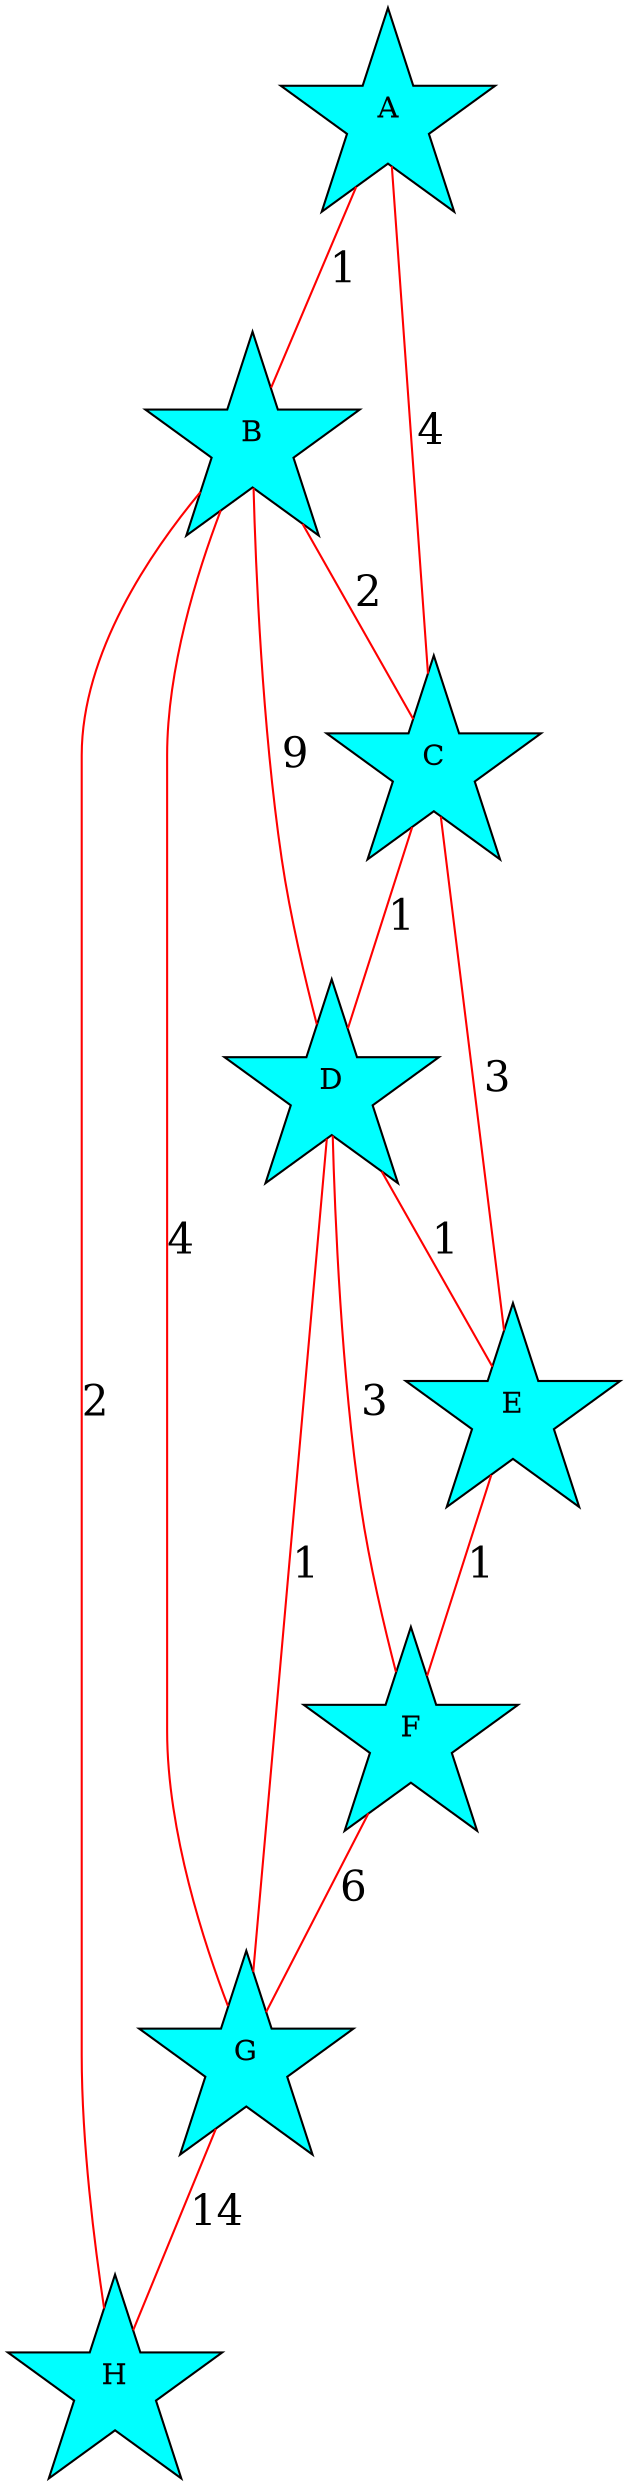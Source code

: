 graph {
node [shape="star" style="filled" fillcolor="aqua"];
edge [fontsize="20pt" color="red"];

A -- B [label="1"];
A -- C [label="4"];
B -- C [label="2"];
B -- D [label="9"];
B -- G [label="4"];
B -- H [label="2"];
C -- D [label="1"];
C -- E [label="3"];
D -- E [label="1"];
D -- F [label="3"];
D -- G [label="1"];
E -- F [label="1"];
F -- G [label="6"];
G -- H [label="14"];
}

